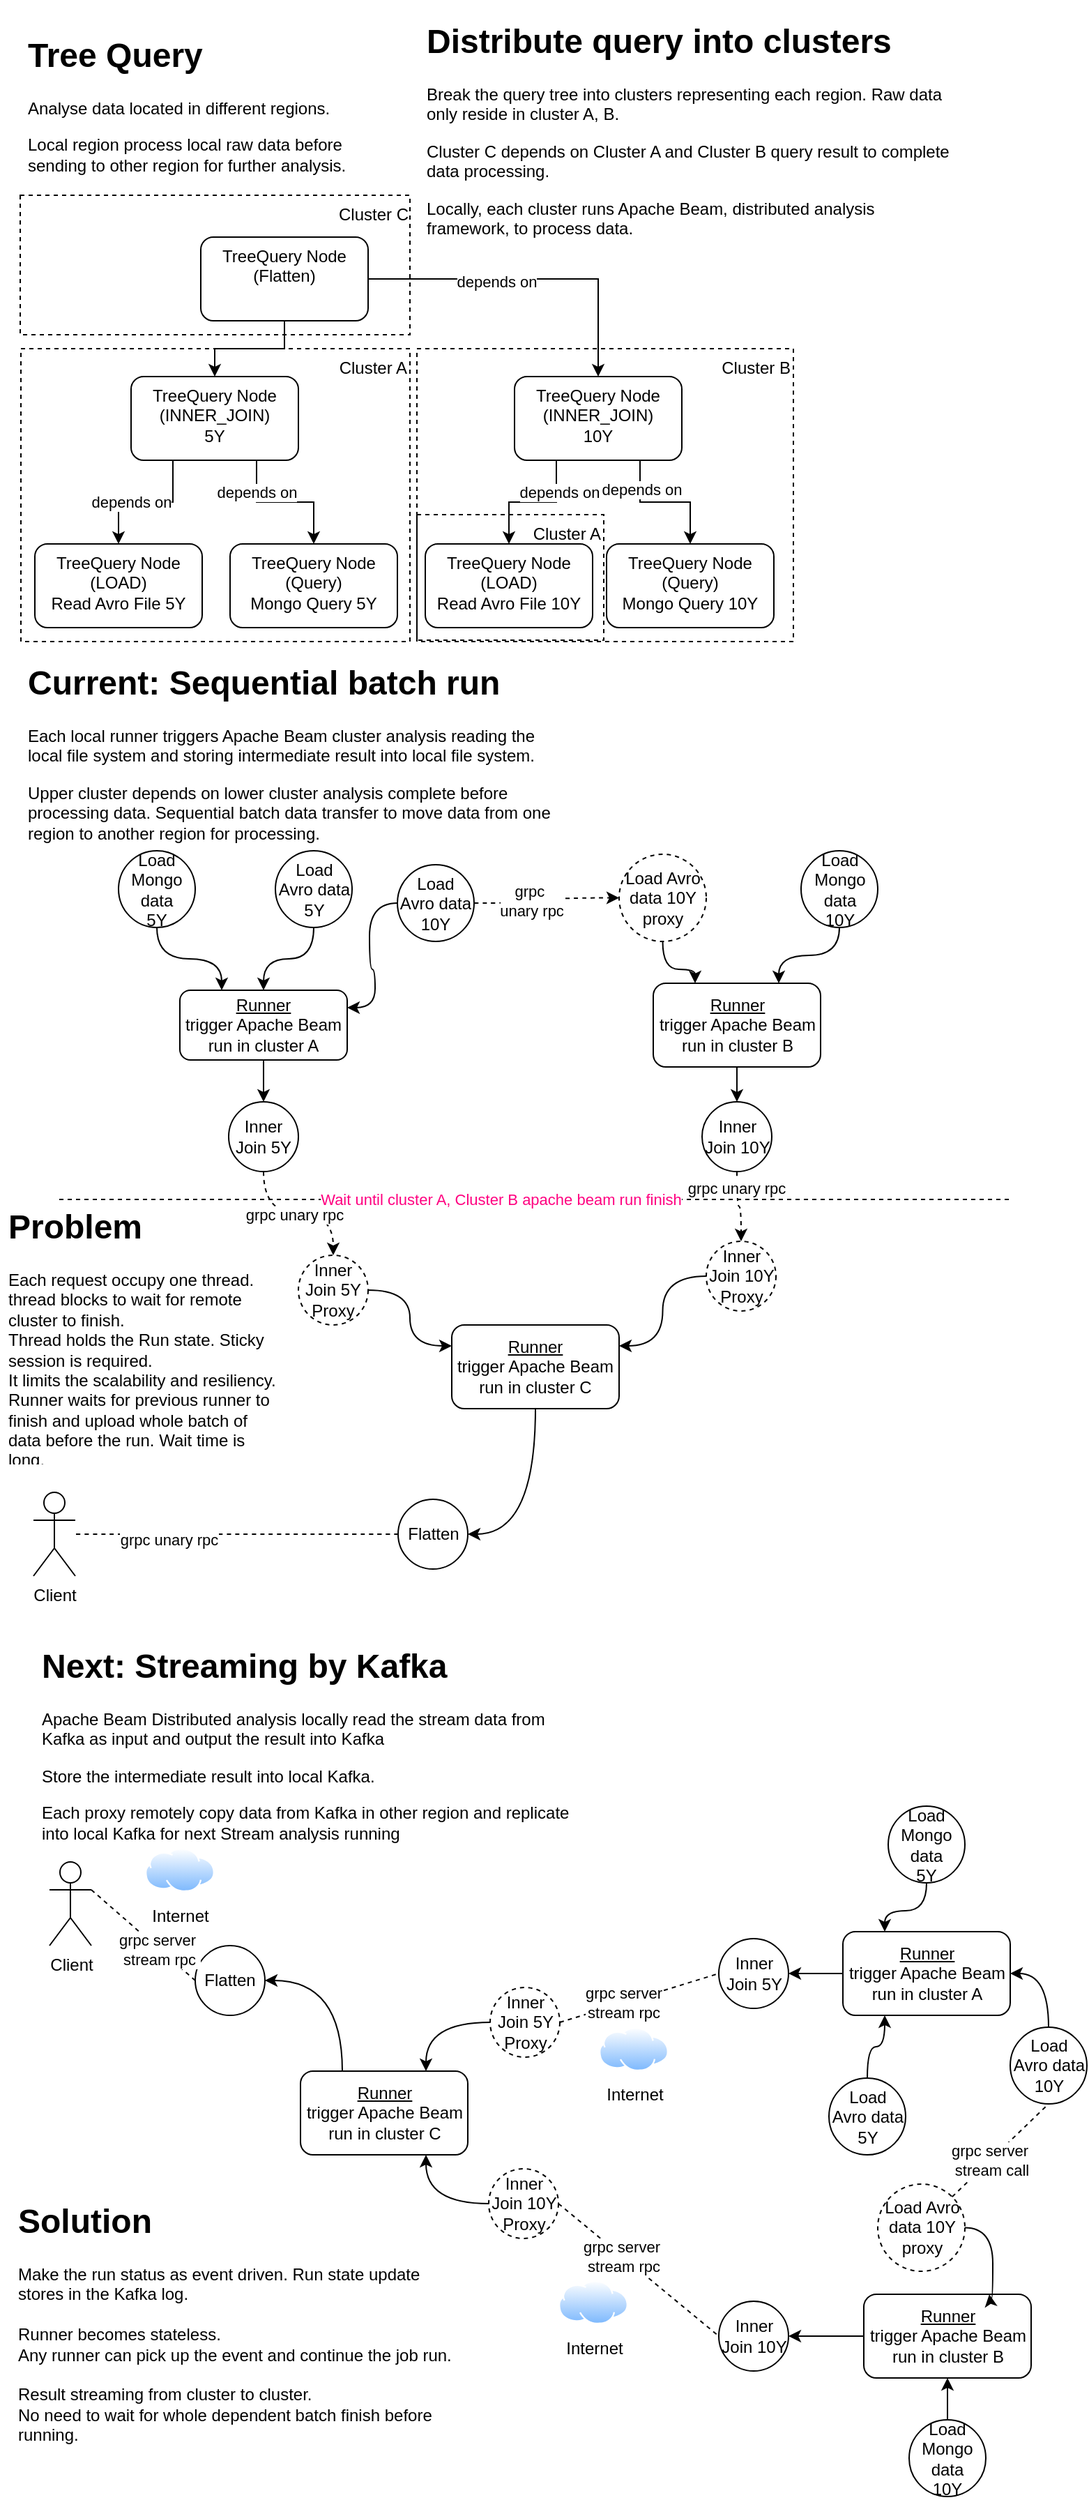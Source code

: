 <mxfile version="13.4.0" type="device"><diagram id="37q9jZIoHvMV3aywvLo_" name="Page-1"><mxGraphModel dx="990" dy="1569" grid="1" gridSize="10" guides="1" tooltips="1" connect="1" arrows="1" fold="1" page="1" pageScale="1" pageWidth="850" pageHeight="1100" math="0" shadow="0"><root><mxCell id="0"/><mxCell id="1" parent="0"/><mxCell id="5HKsMKyxe9j3YbUFvyoX-1" value="Cluster B" style="rounded=0;whiteSpace=wrap;html=1;fillColor=none;dashed=1;verticalAlign=top;align=right;" parent="1" vertex="1"><mxGeometry x="305" y="240" width="270" height="210" as="geometry"/></mxCell><mxCell id="5HKsMKyxe9j3YbUFvyoX-2" value="Cluster A" style="rounded=0;whiteSpace=wrap;html=1;fillColor=none;dashed=1;verticalAlign=top;align=right;" parent="1" vertex="1"><mxGeometry x="21" y="240" width="279" height="210" as="geometry"/></mxCell><mxCell id="5HKsMKyxe9j3YbUFvyoX-3" style="edgeStyle=orthogonalEdgeStyle;rounded=0;orthogonalLoop=1;jettySize=auto;html=1;entryX=0.5;entryY=0;entryDx=0;entryDy=0;" parent="1" source="5HKsMKyxe9j3YbUFvyoX-5" target="5HKsMKyxe9j3YbUFvyoX-8" edge="1"><mxGeometry relative="1" as="geometry"/></mxCell><mxCell id="5HKsMKyxe9j3YbUFvyoX-4" style="edgeStyle=orthogonalEdgeStyle;rounded=0;orthogonalLoop=1;jettySize=auto;html=1;exitX=1;exitY=0.5;exitDx=0;exitDy=0;entryX=0.5;entryY=0;entryDx=0;entryDy=0;" parent="1" source="5HKsMKyxe9j3YbUFvyoX-5" target="5HKsMKyxe9j3YbUFvyoX-11" edge="1"><mxGeometry relative="1" as="geometry"/></mxCell><mxCell id="5HKsMKyxe9j3YbUFvyoX-19" value="depends on" style="edgeLabel;html=1;align=center;verticalAlign=middle;resizable=0;points=[];" parent="5HKsMKyxe9j3YbUFvyoX-4" vertex="1" connectable="0"><mxGeometry x="-0.217" y="-2" relative="1" as="geometry"><mxPoint as="offset"/></mxGeometry></mxCell><mxCell id="5HKsMKyxe9j3YbUFvyoX-5" value="TreeQuery Node&lt;br&gt;(Flatten)" style="rounded=1;whiteSpace=wrap;html=1;verticalAlign=top;" parent="1" vertex="1"><mxGeometry x="150" y="160" width="120" height="60" as="geometry"/></mxCell><mxCell id="5HKsMKyxe9j3YbUFvyoX-6" value="" style="edgeStyle=orthogonalEdgeStyle;rounded=0;orthogonalLoop=1;jettySize=auto;html=1;exitX=0.25;exitY=1;exitDx=0;exitDy=0;" parent="1" source="5HKsMKyxe9j3YbUFvyoX-8" target="5HKsMKyxe9j3YbUFvyoX-9" edge="1"><mxGeometry relative="1" as="geometry"/></mxCell><mxCell id="5HKsMKyxe9j3YbUFvyoX-21" value="depends on" style="edgeLabel;html=1;align=center;verticalAlign=middle;resizable=0;points=[];" parent="5HKsMKyxe9j3YbUFvyoX-6" vertex="1" connectable="0"><mxGeometry x="0.212" relative="1" as="geometry"><mxPoint as="offset"/></mxGeometry></mxCell><mxCell id="5HKsMKyxe9j3YbUFvyoX-7" style="edgeStyle=orthogonalEdgeStyle;rounded=0;orthogonalLoop=1;jettySize=auto;html=1;entryX=0.5;entryY=0;entryDx=0;entryDy=0;exitX=0.75;exitY=1;exitDx=0;exitDy=0;" parent="1" source="5HKsMKyxe9j3YbUFvyoX-8" target="5HKsMKyxe9j3YbUFvyoX-12" edge="1"><mxGeometry relative="1" as="geometry"/></mxCell><mxCell id="5HKsMKyxe9j3YbUFvyoX-20" value="depends on" style="edgeLabel;html=1;align=center;verticalAlign=middle;resizable=0;points=[];" parent="5HKsMKyxe9j3YbUFvyoX-7" vertex="1" connectable="0"><mxGeometry x="-0.545" relative="1" as="geometry"><mxPoint as="offset"/></mxGeometry></mxCell><mxCell id="5HKsMKyxe9j3YbUFvyoX-8" value="TreeQuery Node&lt;br&gt;(INNER_JOIN)&lt;br&gt;5Y" style="rounded=1;whiteSpace=wrap;html=1;verticalAlign=top;" parent="1" vertex="1"><mxGeometry x="100" y="260" width="120" height="60" as="geometry"/></mxCell><mxCell id="5HKsMKyxe9j3YbUFvyoX-9" value="TreeQuery Node&lt;br&gt;(LOAD)&lt;br&gt;Read Avro File 5Y" style="rounded=1;whiteSpace=wrap;html=1;verticalAlign=top;" parent="1" vertex="1"><mxGeometry x="31" y="380" width="120" height="60" as="geometry"/></mxCell><mxCell id="5HKsMKyxe9j3YbUFvyoX-10" style="edgeStyle=orthogonalEdgeStyle;rounded=0;orthogonalLoop=1;jettySize=auto;html=1;entryX=0.5;entryY=0;entryDx=0;entryDy=0;exitX=0.75;exitY=1;exitDx=0;exitDy=0;" parent="1" source="5HKsMKyxe9j3YbUFvyoX-11" target="5HKsMKyxe9j3YbUFvyoX-14" edge="1"><mxGeometry relative="1" as="geometry"/></mxCell><mxCell id="5HKsMKyxe9j3YbUFvyoX-22" value="depends on" style="edgeLabel;html=1;align=center;verticalAlign=middle;resizable=0;points=[];" parent="5HKsMKyxe9j3YbUFvyoX-10" vertex="1" connectable="0"><mxGeometry x="-0.562" y="1" relative="1" as="geometry"><mxPoint as="offset"/></mxGeometry></mxCell><mxCell id="5HKsMKyxe9j3YbUFvyoX-11" value="TreeQuery Node&lt;br&gt;(INNER_JOIN)&lt;br&gt;10Y" style="rounded=1;whiteSpace=wrap;html=1;verticalAlign=top;" parent="1" vertex="1"><mxGeometry x="375" y="260" width="120" height="60" as="geometry"/></mxCell><mxCell id="5HKsMKyxe9j3YbUFvyoX-12" value="TreeQuery Node&lt;br&gt;(Query)&lt;br&gt;Mongo Query 5Y" style="rounded=1;whiteSpace=wrap;html=1;verticalAlign=top;" parent="1" vertex="1"><mxGeometry x="171" y="380" width="120" height="60" as="geometry"/></mxCell><mxCell id="5HKsMKyxe9j3YbUFvyoX-13" value="TreeQuery Node&lt;br&gt;(LOAD)&lt;br&gt;Read Avro File 10Y" style="rounded=1;whiteSpace=wrap;html=1;verticalAlign=top;" parent="1" vertex="1"><mxGeometry x="311" y="380" width="120" height="60" as="geometry"/></mxCell><mxCell id="5HKsMKyxe9j3YbUFvyoX-14" value="TreeQuery Node&lt;br&gt;(Query)&lt;br&gt;Mongo Query 10Y" style="rounded=1;whiteSpace=wrap;html=1;verticalAlign=top;" parent="1" vertex="1"><mxGeometry x="441" y="380" width="120" height="60" as="geometry"/></mxCell><mxCell id="5HKsMKyxe9j3YbUFvyoX-15" value="Cluster C" style="rounded=0;whiteSpace=wrap;html=1;fillColor=none;dashed=1;verticalAlign=top;align=right;" parent="1" vertex="1"><mxGeometry x="20.5" y="130" width="279.5" height="100" as="geometry"/></mxCell><mxCell id="5HKsMKyxe9j3YbUFvyoX-16" value="Cluster A" style="rounded=0;whiteSpace=wrap;html=1;fillColor=none;dashed=1;verticalAlign=top;align=right;" parent="1" vertex="1"><mxGeometry x="305" y="359" width="134" height="90" as="geometry"/></mxCell><mxCell id="5HKsMKyxe9j3YbUFvyoX-17" style="edgeStyle=orthogonalEdgeStyle;rounded=0;orthogonalLoop=1;jettySize=auto;html=1;exitX=0.25;exitY=1;exitDx=0;exitDy=0;entryX=0.5;entryY=0;entryDx=0;entryDy=0;" parent="1" source="5HKsMKyxe9j3YbUFvyoX-11" target="5HKsMKyxe9j3YbUFvyoX-13" edge="1"><mxGeometry relative="1" as="geometry"><mxPoint x="405" y="320" as="sourcePoint"/><mxPoint x="371" y="380" as="targetPoint"/></mxGeometry></mxCell><mxCell id="5HKsMKyxe9j3YbUFvyoX-23" value="depends on" style="edgeLabel;html=1;align=center;verticalAlign=middle;resizable=0;points=[];" parent="5HKsMKyxe9j3YbUFvyoX-17" vertex="1" connectable="0"><mxGeometry x="-0.511" y="2" relative="1" as="geometry"><mxPoint as="offset"/></mxGeometry></mxCell><mxCell id="5HKsMKyxe9j3YbUFvyoX-18" value="&lt;h1&gt;Distribute query into clusters&lt;/h1&gt;&lt;p&gt;Break the query tree into clusters representing each region. Raw data only reside in cluster A, B.&lt;/p&gt;&lt;p&gt;Cluster C depends on Cluster A and Cluster B query result to complete data processing.&lt;/p&gt;&lt;p&gt;Locally, each cluster runs Apache Beam, distributed analysis framework, to process data.&lt;/p&gt;" style="text;html=1;strokeColor=none;fillColor=none;spacing=5;spacingTop=-20;whiteSpace=wrap;overflow=hidden;rounded=0;" parent="1" vertex="1"><mxGeometry x="306.5" width="389" height="170" as="geometry"/></mxCell><mxCell id="5HKsMKyxe9j3YbUFvyoX-26" style="edgeStyle=orthogonalEdgeStyle;rounded=0;orthogonalLoop=1;jettySize=auto;html=1;entryX=1;entryY=0.5;entryDx=0;entryDy=0;curved=1;exitX=0.25;exitY=0;exitDx=0;exitDy=0;" parent="1" source="5HKsMKyxe9j3YbUFvyoX-25" target="5HKsMKyxe9j3YbUFvyoX-24" edge="1"><mxGeometry relative="1" as="geometry"><mxPoint x="330.5" y="1385" as="sourcePoint"/></mxGeometry></mxCell><mxCell id="5HKsMKyxe9j3YbUFvyoX-24" value="Flatten" style="ellipse;whiteSpace=wrap;html=1;aspect=fixed;" parent="1" vertex="1"><mxGeometry x="146" y="1385" width="50" height="50" as="geometry"/></mxCell><mxCell id="5HKsMKyxe9j3YbUFvyoX-25" value="&lt;u&gt;Runner&lt;/u&gt;&lt;br&gt;trigger Apache Beam run in cluster C" style="rounded=1;whiteSpace=wrap;html=1;" parent="1" vertex="1"><mxGeometry x="221.5" y="1475" width="120" height="60" as="geometry"/></mxCell><mxCell id="5HKsMKyxe9j3YbUFvyoX-27" value="Client" style="shape=umlActor;verticalLabelPosition=bottom;labelBackgroundColor=#ffffff;verticalAlign=top;html=1;outlineConnect=0;" parent="1" vertex="1"><mxGeometry x="41.5" y="1325" width="30" height="60" as="geometry"/></mxCell><mxCell id="5HKsMKyxe9j3YbUFvyoX-28" value="" style="endArrow=none;dashed=1;html=1;exitX=1;exitY=0.333;exitDx=0;exitDy=0;exitPerimeter=0;entryX=0;entryY=0.5;entryDx=0;entryDy=0;" parent="1" source="5HKsMKyxe9j3YbUFvyoX-27" target="5HKsMKyxe9j3YbUFvyoX-24" edge="1"><mxGeometry width="50" height="50" relative="1" as="geometry"><mxPoint x="300.5" y="1425" as="sourcePoint"/><mxPoint x="350.5" y="1375" as="targetPoint"/></mxGeometry></mxCell><mxCell id="GAuRzyBveNBALPAyahPs-27" value="grpc server&amp;nbsp;&lt;br&gt;stream rpc" style="edgeLabel;html=1;align=center;verticalAlign=middle;resizable=0;points=[];" parent="5HKsMKyxe9j3YbUFvyoX-28" vertex="1" connectable="0"><mxGeometry x="0.283" relative="1" as="geometry"><mxPoint y="1" as="offset"/></mxGeometry></mxCell><mxCell id="5HKsMKyxe9j3YbUFvyoX-29" value="Inner Join 5Y Proxy" style="ellipse;whiteSpace=wrap;html=1;aspect=fixed;dashed=1;" parent="1" vertex="1"><mxGeometry x="357.5" y="1415" width="50" height="50" as="geometry"/></mxCell><mxCell id="5HKsMKyxe9j3YbUFvyoX-30" style="edgeStyle=orthogonalEdgeStyle;rounded=0;orthogonalLoop=1;jettySize=auto;html=1;entryX=0.75;entryY=0;entryDx=0;entryDy=0;curved=1;exitX=0;exitY=0.5;exitDx=0;exitDy=0;" parent="1" source="5HKsMKyxe9j3YbUFvyoX-29" target="5HKsMKyxe9j3YbUFvyoX-25" edge="1"><mxGeometry relative="1" as="geometry"><mxPoint x="261.5" y="1485" as="sourcePoint"/><mxPoint x="206" y="1420" as="targetPoint"/></mxGeometry></mxCell><mxCell id="5HKsMKyxe9j3YbUFvyoX-31" value="Inner Join 10Y Proxy" style="ellipse;whiteSpace=wrap;html=1;aspect=fixed;dashed=1;" parent="1" vertex="1"><mxGeometry x="356.5" y="1545" width="50" height="50" as="geometry"/></mxCell><mxCell id="5HKsMKyxe9j3YbUFvyoX-32" style="edgeStyle=orthogonalEdgeStyle;rounded=0;orthogonalLoop=1;jettySize=auto;html=1;entryX=0.75;entryY=1;entryDx=0;entryDy=0;curved=1;exitX=0;exitY=0.5;exitDx=0;exitDy=0;" parent="1" source="5HKsMKyxe9j3YbUFvyoX-31" target="5HKsMKyxe9j3YbUFvyoX-25" edge="1"><mxGeometry relative="1" as="geometry"><mxPoint x="367.5" y="1450" as="sourcePoint"/><mxPoint x="321.5" y="1485" as="targetPoint"/></mxGeometry></mxCell><mxCell id="5HKsMKyxe9j3YbUFvyoX-33" value="&lt;u&gt;Runner&lt;/u&gt;&lt;br&gt;trigger Apache Beam run in cluster A" style="rounded=1;whiteSpace=wrap;html=1;" parent="1" vertex="1"><mxGeometry x="610.5" y="1375" width="120" height="60" as="geometry"/></mxCell><mxCell id="5HKsMKyxe9j3YbUFvyoX-34" value="Inner Join 5Y" style="ellipse;whiteSpace=wrap;html=1;aspect=fixed;" parent="1" vertex="1"><mxGeometry x="521.5" y="1380" width="50" height="50" as="geometry"/></mxCell><mxCell id="5HKsMKyxe9j3YbUFvyoX-35" value="Load Avro data&lt;br&gt;5Y" style="ellipse;whiteSpace=wrap;html=1;aspect=fixed;" parent="1" vertex="1"><mxGeometry x="600.5" y="1480" width="55" height="55" as="geometry"/></mxCell><mxCell id="5HKsMKyxe9j3YbUFvyoX-36" value="Load Avro data&lt;br&gt;10Y" style="ellipse;whiteSpace=wrap;html=1;aspect=fixed;" parent="1" vertex="1"><mxGeometry x="730.5" y="1443.5" width="55" height="55" as="geometry"/></mxCell><mxCell id="5HKsMKyxe9j3YbUFvyoX-37" value="" style="endArrow=none;dashed=1;html=1;exitX=1;exitY=0.5;exitDx=0;exitDy=0;entryX=0;entryY=0.5;entryDx=0;entryDy=0;" parent="1" source="5HKsMKyxe9j3YbUFvyoX-29" target="5HKsMKyxe9j3YbUFvyoX-34" edge="1"><mxGeometry width="50" height="50" relative="1" as="geometry"><mxPoint x="81.5" y="1355" as="sourcePoint"/><mxPoint x="156" y="1420" as="targetPoint"/></mxGeometry></mxCell><mxCell id="5HKsMKyxe9j3YbUFvyoX-44" value="grpc server &lt;br&gt;stream rpc" style="edgeLabel;html=1;align=center;verticalAlign=middle;resizable=0;points=[];" parent="5HKsMKyxe9j3YbUFvyoX-37" vertex="1" connectable="0"><mxGeometry x="-0.203" relative="1" as="geometry"><mxPoint as="offset"/></mxGeometry></mxCell><mxCell id="5HKsMKyxe9j3YbUFvyoX-38" style="edgeStyle=orthogonalEdgeStyle;rounded=0;orthogonalLoop=1;jettySize=auto;html=1;curved=1;exitX=0.5;exitY=0;exitDx=0;exitDy=0;entryX=0.25;entryY=1;entryDx=0;entryDy=0;" parent="1" source="5HKsMKyxe9j3YbUFvyoX-35" target="5HKsMKyxe9j3YbUFvyoX-33" edge="1"><mxGeometry relative="1" as="geometry"><mxPoint x="367.5" y="1450" as="sourcePoint"/><mxPoint x="651.5" y="1425" as="targetPoint"/></mxGeometry></mxCell><mxCell id="5HKsMKyxe9j3YbUFvyoX-39" style="edgeStyle=orthogonalEdgeStyle;rounded=0;orthogonalLoop=1;jettySize=auto;html=1;curved=1;exitX=0.5;exitY=0;exitDx=0;exitDy=0;entryX=1;entryY=0.5;entryDx=0;entryDy=0;" parent="1" source="5HKsMKyxe9j3YbUFvyoX-36" target="5HKsMKyxe9j3YbUFvyoX-33" edge="1"><mxGeometry relative="1" as="geometry"><mxPoint x="638" y="1490" as="sourcePoint"/><mxPoint x="650.5" y="1445" as="targetPoint"/></mxGeometry></mxCell><mxCell id="5HKsMKyxe9j3YbUFvyoX-40" style="edgeStyle=orthogonalEdgeStyle;rounded=0;orthogonalLoop=1;jettySize=auto;html=1;curved=1;exitX=0;exitY=0.5;exitDx=0;exitDy=0;entryX=1;entryY=0.5;entryDx=0;entryDy=0;" parent="1" source="5HKsMKyxe9j3YbUFvyoX-33" target="5HKsMKyxe9j3YbUFvyoX-34" edge="1"><mxGeometry relative="1" as="geometry"><mxPoint x="638" y="1490" as="sourcePoint"/><mxPoint x="650.5" y="1445" as="targetPoint"/></mxGeometry></mxCell><mxCell id="5HKsMKyxe9j3YbUFvyoX-41" value="Load Mongo data&lt;br&gt;5Y" style="ellipse;whiteSpace=wrap;html=1;aspect=fixed;" parent="1" vertex="1"><mxGeometry x="643" y="1285" width="55" height="55" as="geometry"/></mxCell><mxCell id="5HKsMKyxe9j3YbUFvyoX-42" style="edgeStyle=orthogonalEdgeStyle;rounded=0;orthogonalLoop=1;jettySize=auto;html=1;curved=1;exitX=0.5;exitY=1;exitDx=0;exitDy=0;entryX=0.25;entryY=0;entryDx=0;entryDy=0;" parent="1" source="5HKsMKyxe9j3YbUFvyoX-41" target="5HKsMKyxe9j3YbUFvyoX-33" edge="1"><mxGeometry relative="1" as="geometry"><mxPoint x="638" y="1490" as="sourcePoint"/><mxPoint x="650.5" y="1445" as="targetPoint"/></mxGeometry></mxCell><mxCell id="5HKsMKyxe9j3YbUFvyoX-43" value="&lt;u&gt;Runner&lt;/u&gt;&lt;br&gt;trigger Apache Beam run in cluster B" style="rounded=1;whiteSpace=wrap;html=1;" parent="1" vertex="1"><mxGeometry x="625.5" y="1635" width="120" height="60" as="geometry"/></mxCell><mxCell id="5HKsMKyxe9j3YbUFvyoX-45" value="Inner Join 10Y" style="ellipse;whiteSpace=wrap;html=1;aspect=fixed;" parent="1" vertex="1"><mxGeometry x="521.5" y="1640" width="50" height="50" as="geometry"/></mxCell><mxCell id="5HKsMKyxe9j3YbUFvyoX-46" value="" style="endArrow=none;dashed=1;html=1;exitX=1;exitY=0.5;exitDx=0;exitDy=0;entryX=0;entryY=0.5;entryDx=0;entryDy=0;" parent="1" source="5HKsMKyxe9j3YbUFvyoX-31" target="5HKsMKyxe9j3YbUFvyoX-45" edge="1"><mxGeometry width="50" height="50" relative="1" as="geometry"><mxPoint x="417.5" y="1450" as="sourcePoint"/><mxPoint x="531.5" y="1415" as="targetPoint"/></mxGeometry></mxCell><mxCell id="5HKsMKyxe9j3YbUFvyoX-47" value="grpc server&amp;nbsp;&lt;br&gt;stream rpc" style="edgeLabel;html=1;align=center;verticalAlign=middle;resizable=0;points=[];" parent="5HKsMKyxe9j3YbUFvyoX-46" vertex="1" connectable="0"><mxGeometry x="-0.203" relative="1" as="geometry"><mxPoint as="offset"/></mxGeometry></mxCell><mxCell id="5HKsMKyxe9j3YbUFvyoX-48" value="Internet" style="aspect=fixed;perimeter=ellipsePerimeter;html=1;align=center;shadow=0;dashed=0;spacingTop=3;image;image=img/lib/active_directory/internet_cloud.svg;" parent="1" vertex="1"><mxGeometry x="435.5" y="1443.5" width="50" height="31.5" as="geometry"/></mxCell><mxCell id="5HKsMKyxe9j3YbUFvyoX-49" value="Internet" style="aspect=fixed;perimeter=ellipsePerimeter;html=1;align=center;shadow=0;dashed=0;spacingTop=3;image;image=img/lib/active_directory/internet_cloud.svg;" parent="1" vertex="1"><mxGeometry x="406.5" y="1625" width="50" height="31.5" as="geometry"/></mxCell><mxCell id="5HKsMKyxe9j3YbUFvyoX-52" value="Internet" style="aspect=fixed;perimeter=ellipsePerimeter;html=1;align=center;shadow=0;dashed=0;spacingTop=3;image;image=img/lib/active_directory/internet_cloud.svg;" parent="1" vertex="1"><mxGeometry x="110" y="1315" width="50" height="31.5" as="geometry"/></mxCell><mxCell id="5HKsMKyxe9j3YbUFvyoX-53" style="edgeStyle=orthogonalEdgeStyle;rounded=0;orthogonalLoop=1;jettySize=auto;html=1;curved=1;exitX=0;exitY=0.5;exitDx=0;exitDy=0;entryX=1;entryY=0.5;entryDx=0;entryDy=0;" parent="1" source="5HKsMKyxe9j3YbUFvyoX-43" target="5HKsMKyxe9j3YbUFvyoX-45" edge="1"><mxGeometry relative="1" as="geometry"><mxPoint x="620.5" y="1448.5" as="sourcePoint"/><mxPoint x="581.5" y="1448.5" as="targetPoint"/></mxGeometry></mxCell><mxCell id="5HKsMKyxe9j3YbUFvyoX-65" style="edgeStyle=orthogonalEdgeStyle;curved=1;rounded=0;orthogonalLoop=1;jettySize=auto;html=1;exitX=1;exitY=0.5;exitDx=0;exitDy=0;" parent="1" source="5HKsMKyxe9j3YbUFvyoX-54" edge="1"><mxGeometry relative="1" as="geometry"><mxPoint x="715.5" y="1635" as="targetPoint"/></mxGeometry></mxCell><mxCell id="5HKsMKyxe9j3YbUFvyoX-54" value="Load Avro data 10Y proxy" style="ellipse;whiteSpace=wrap;html=1;aspect=fixed;dashed=1;" parent="1" vertex="1"><mxGeometry x="635.5" y="1556" width="62.5" height="62.5" as="geometry"/></mxCell><mxCell id="5HKsMKyxe9j3YbUFvyoX-58" value="" style="endArrow=none;dashed=1;html=1;exitX=1;exitY=0;exitDx=0;exitDy=0;entryX=0.5;entryY=1;entryDx=0;entryDy=0;" parent="1" source="5HKsMKyxe9j3YbUFvyoX-54" target="5HKsMKyxe9j3YbUFvyoX-36" edge="1"><mxGeometry width="50" height="50" relative="1" as="geometry"><mxPoint x="417.5" y="1450" as="sourcePoint"/><mxPoint x="531.5" y="1415" as="targetPoint"/></mxGeometry></mxCell><mxCell id="5HKsMKyxe9j3YbUFvyoX-59" value="grpc server&amp;nbsp;&lt;br&gt;stream call" style="edgeLabel;html=1;align=center;verticalAlign=middle;resizable=0;points=[];" parent="5HKsMKyxe9j3YbUFvyoX-58" vertex="1" connectable="0"><mxGeometry x="-0.203" relative="1" as="geometry"><mxPoint as="offset"/></mxGeometry></mxCell><mxCell id="5HKsMKyxe9j3YbUFvyoX-61" value="Load Mongo data&lt;br&gt;10Y" style="ellipse;whiteSpace=wrap;html=1;aspect=fixed;" parent="1" vertex="1"><mxGeometry x="658" y="1725" width="55" height="55" as="geometry"/></mxCell><mxCell id="5HKsMKyxe9j3YbUFvyoX-62" style="edgeStyle=orthogonalEdgeStyle;rounded=0;orthogonalLoop=1;jettySize=auto;html=1;curved=1;exitX=0.5;exitY=0;exitDx=0;exitDy=0;entryX=0.5;entryY=1;entryDx=0;entryDy=0;" parent="1" source="5HKsMKyxe9j3YbUFvyoX-61" target="5HKsMKyxe9j3YbUFvyoX-43" edge="1"><mxGeometry relative="1" as="geometry"><mxPoint x="635.5" y="1675" as="sourcePoint"/><mxPoint x="581.5" y="1653.5" as="targetPoint"/></mxGeometry></mxCell><mxCell id="GAuRzyBveNBALPAyahPs-1" value="&lt;h1&gt;Next: Streaming by Kafka&lt;/h1&gt;&lt;p&gt;Apache Beam Distributed analysis locally read the stream data from Kafka as input and output the result into Kafka&lt;/p&gt;&lt;p&gt;Store the intermediate result into local Kafka.&lt;/p&gt;&lt;p&gt;Each proxy remotely copy data from Kafka in other region and replicate into local Kafka for next Stream analysis running&lt;/p&gt;" style="text;html=1;strokeColor=none;fillColor=none;spacing=5;spacingTop=-20;whiteSpace=wrap;overflow=hidden;rounded=0;" parent="1" vertex="1"><mxGeometry x="31" y="1165" width="389" height="150" as="geometry"/></mxCell><mxCell id="GAuRzyBveNBALPAyahPs-2" value="&lt;h1&gt;Current: Sequential batch run&lt;/h1&gt;&lt;p&gt;Each local runner triggers Apache Beam cluster analysis reading the local file system and storing intermediate result into local file system.&lt;/p&gt;&lt;p&gt;Upper cluster depends on lower cluster analysis complete before processing data. Sequential batch data transfer to move data from one region to another region for processing.&lt;/p&gt;" style="text;html=1;strokeColor=none;fillColor=none;spacing=5;spacingTop=-20;whiteSpace=wrap;overflow=hidden;rounded=0;" parent="1" vertex="1"><mxGeometry x="21" y="460" width="389" height="150" as="geometry"/></mxCell><mxCell id="GAuRzyBveNBALPAyahPs-3" value="Client" style="shape=umlActor;verticalLabelPosition=bottom;labelBackgroundColor=#ffffff;verticalAlign=top;html=1;outlineConnect=0;" parent="1" vertex="1"><mxGeometry x="30" y="1060" width="30" height="60" as="geometry"/></mxCell><mxCell id="GAuRzyBveNBALPAyahPs-57" style="edgeStyle=orthogonalEdgeStyle;curved=1;rounded=0;orthogonalLoop=1;jettySize=auto;html=1;dashed=1;endArrow=none;endFill=0;" parent="1" source="GAuRzyBveNBALPAyahPs-4" target="GAuRzyBveNBALPAyahPs-3" edge="1"><mxGeometry relative="1" as="geometry"/></mxCell><mxCell id="GAuRzyBveNBALPAyahPs-58" value="grpc unary rpc" style="edgeLabel;html=1;align=center;verticalAlign=middle;resizable=0;points=[];" parent="GAuRzyBveNBALPAyahPs-57" vertex="1" connectable="0"><mxGeometry x="0.429" y="4" relative="1" as="geometry"><mxPoint x="1" as="offset"/></mxGeometry></mxCell><mxCell id="GAuRzyBveNBALPAyahPs-4" value="Flatten" style="ellipse;whiteSpace=wrap;html=1;aspect=fixed;" parent="1" vertex="1"><mxGeometry x="291.5" y="1065" width="50" height="50" as="geometry"/></mxCell><mxCell id="GAuRzyBveNBALPAyahPs-54" style="edgeStyle=orthogonalEdgeStyle;curved=1;rounded=0;orthogonalLoop=1;jettySize=auto;html=1;entryX=1;entryY=0.5;entryDx=0;entryDy=0;" parent="1" source="GAuRzyBveNBALPAyahPs-5" target="GAuRzyBveNBALPAyahPs-4" edge="1"><mxGeometry relative="1" as="geometry"/></mxCell><mxCell id="GAuRzyBveNBALPAyahPs-5" value="&lt;u&gt;Runner&lt;/u&gt;&lt;br&gt;trigger Apache Beam run in cluster C" style="rounded=1;whiteSpace=wrap;html=1;" parent="1" vertex="1"><mxGeometry x="330" y="940" width="120" height="60" as="geometry"/></mxCell><mxCell id="GAuRzyBveNBALPAyahPs-48" style="edgeStyle=orthogonalEdgeStyle;curved=1;rounded=0;orthogonalLoop=1;jettySize=auto;html=1;entryX=0.5;entryY=0;entryDx=0;entryDy=0;" parent="1" source="GAuRzyBveNBALPAyahPs-25" target="GAuRzyBveNBALPAyahPs-47" edge="1"><mxGeometry relative="1" as="geometry"/></mxCell><mxCell id="GAuRzyBveNBALPAyahPs-25" value="&lt;u&gt;Runner&lt;/u&gt;&lt;br&gt;trigger Apache Beam run in cluster A" style="rounded=1;whiteSpace=wrap;html=1;" parent="1" vertex="1"><mxGeometry x="135" y="700" width="120" height="50" as="geometry"/></mxCell><mxCell id="GAuRzyBveNBALPAyahPs-51" style="edgeStyle=orthogonalEdgeStyle;curved=1;rounded=0;orthogonalLoop=1;jettySize=auto;html=1;" parent="1" source="GAuRzyBveNBALPAyahPs-26" target="GAuRzyBveNBALPAyahPs-50" edge="1"><mxGeometry relative="1" as="geometry"/></mxCell><mxCell id="GAuRzyBveNBALPAyahPs-26" value="&lt;u&gt;Runner&lt;/u&gt;&lt;br&gt;trigger Apache Beam run in cluster B" style="rounded=1;whiteSpace=wrap;html=1;" parent="1" vertex="1"><mxGeometry x="474.5" y="695" width="120" height="60" as="geometry"/></mxCell><mxCell id="GAuRzyBveNBALPAyahPs-31" style="edgeStyle=orthogonalEdgeStyle;rounded=0;orthogonalLoop=1;jettySize=auto;html=1;entryX=0.25;entryY=0;entryDx=0;entryDy=0;curved=1;" parent="1" source="GAuRzyBveNBALPAyahPs-29" target="GAuRzyBveNBALPAyahPs-25" edge="1"><mxGeometry relative="1" as="geometry"/></mxCell><mxCell id="GAuRzyBveNBALPAyahPs-29" value="Load Mongo data&lt;br&gt;5Y" style="ellipse;whiteSpace=wrap;html=1;aspect=fixed;" parent="1" vertex="1"><mxGeometry x="91" y="600" width="55" height="55" as="geometry"/></mxCell><mxCell id="GAuRzyBveNBALPAyahPs-32" style="edgeStyle=orthogonalEdgeStyle;curved=1;rounded=0;orthogonalLoop=1;jettySize=auto;html=1;" parent="1" source="GAuRzyBveNBALPAyahPs-30" target="GAuRzyBveNBALPAyahPs-25" edge="1"><mxGeometry relative="1" as="geometry"/></mxCell><mxCell id="GAuRzyBveNBALPAyahPs-30" value="Load Avro data&lt;br&gt;5Y" style="ellipse;whiteSpace=wrap;html=1;aspect=fixed;" parent="1" vertex="1"><mxGeometry x="203.5" y="600" width="55" height="55" as="geometry"/></mxCell><mxCell id="GAuRzyBveNBALPAyahPs-34" style="edgeStyle=orthogonalEdgeStyle;curved=1;rounded=0;orthogonalLoop=1;jettySize=auto;html=1;entryX=1;entryY=0.25;entryDx=0;entryDy=0;" parent="1" source="GAuRzyBveNBALPAyahPs-33" target="GAuRzyBveNBALPAyahPs-25" edge="1"><mxGeometry relative="1" as="geometry"/></mxCell><mxCell id="GAuRzyBveNBALPAyahPs-49" style="edgeStyle=orthogonalEdgeStyle;curved=1;rounded=0;orthogonalLoop=1;jettySize=auto;html=1;entryX=0;entryY=0.5;entryDx=0;entryDy=0;dashed=1;" parent="1" source="GAuRzyBveNBALPAyahPs-33" target="GAuRzyBveNBALPAyahPs-35" edge="1"><mxGeometry relative="1" as="geometry"/></mxCell><mxCell id="GAuRzyBveNBALPAyahPs-61" value="grpc&amp;nbsp;&lt;br&gt;unary rpc" style="edgeLabel;html=1;align=center;verticalAlign=middle;resizable=0;points=[];" parent="GAuRzyBveNBALPAyahPs-49" vertex="1" connectable="0"><mxGeometry x="-0.006" y="11" relative="1" as="geometry"><mxPoint as="offset"/></mxGeometry></mxCell><mxCell id="GAuRzyBveNBALPAyahPs-33" value="Load Avro data&lt;br&gt;10Y" style="ellipse;whiteSpace=wrap;html=1;aspect=fixed;" parent="1" vertex="1"><mxGeometry x="291" y="610" width="55" height="55" as="geometry"/></mxCell><mxCell id="GAuRzyBveNBALPAyahPs-36" style="edgeStyle=orthogonalEdgeStyle;curved=1;rounded=0;orthogonalLoop=1;jettySize=auto;html=1;entryX=0.25;entryY=0;entryDx=0;entryDy=0;" parent="1" source="GAuRzyBveNBALPAyahPs-35" target="GAuRzyBveNBALPAyahPs-26" edge="1"><mxGeometry relative="1" as="geometry"/></mxCell><mxCell id="GAuRzyBveNBALPAyahPs-35" value="Load Avro data 10Y proxy" style="ellipse;whiteSpace=wrap;html=1;aspect=fixed;dashed=1;" parent="1" vertex="1"><mxGeometry x="450" y="602.5" width="62.5" height="62.5" as="geometry"/></mxCell><mxCell id="GAuRzyBveNBALPAyahPs-38" style="edgeStyle=orthogonalEdgeStyle;curved=1;rounded=0;orthogonalLoop=1;jettySize=auto;html=1;entryX=0.75;entryY=0;entryDx=0;entryDy=0;" parent="1" source="GAuRzyBveNBALPAyahPs-37" target="GAuRzyBveNBALPAyahPs-26" edge="1"><mxGeometry relative="1" as="geometry"/></mxCell><mxCell id="GAuRzyBveNBALPAyahPs-37" value="Load Mongo data&lt;br&gt;10Y" style="ellipse;whiteSpace=wrap;html=1;aspect=fixed;" parent="1" vertex="1"><mxGeometry x="580.5" y="600" width="55" height="55" as="geometry"/></mxCell><mxCell id="GAuRzyBveNBALPAyahPs-44" style="edgeStyle=orthogonalEdgeStyle;curved=1;rounded=0;orthogonalLoop=1;jettySize=auto;html=1;entryX=0;entryY=0.25;entryDx=0;entryDy=0;" parent="1" source="GAuRzyBveNBALPAyahPs-41" target="GAuRzyBveNBALPAyahPs-5" edge="1"><mxGeometry relative="1" as="geometry"/></mxCell><mxCell id="GAuRzyBveNBALPAyahPs-41" value="Inner Join 5Y Proxy" style="ellipse;whiteSpace=wrap;html=1;aspect=fixed;dashed=1;" parent="1" vertex="1"><mxGeometry x="220" y="890" width="50" height="50" as="geometry"/></mxCell><mxCell id="GAuRzyBveNBALPAyahPs-43" style="edgeStyle=orthogonalEdgeStyle;curved=1;rounded=0;orthogonalLoop=1;jettySize=auto;html=1;entryX=1;entryY=0.25;entryDx=0;entryDy=0;" parent="1" source="GAuRzyBveNBALPAyahPs-42" target="GAuRzyBveNBALPAyahPs-5" edge="1"><mxGeometry relative="1" as="geometry"/></mxCell><mxCell id="GAuRzyBveNBALPAyahPs-42" value="Inner Join 10Y Proxy" style="ellipse;whiteSpace=wrap;html=1;aspect=fixed;dashed=1;" parent="1" vertex="1"><mxGeometry x="512.5" y="880" width="50" height="50" as="geometry"/></mxCell><mxCell id="GAuRzyBveNBALPAyahPs-45" value="" style="endArrow=none;dashed=1;html=1;" parent="1" edge="1"><mxGeometry width="50" height="50" relative="1" as="geometry"><mxPoint x="48.5" y="850" as="sourcePoint"/><mxPoint x="730.5" y="850" as="targetPoint"/></mxGeometry></mxCell><mxCell id="GAuRzyBveNBALPAyahPs-46" value="&lt;font color=&quot;#ff0080&quot;&gt;Wait until cluster A, Cluster B apache beam run finish&lt;/font&gt;" style="edgeLabel;html=1;align=center;verticalAlign=middle;resizable=0;points=[];" parent="GAuRzyBveNBALPAyahPs-45" vertex="1" connectable="0"><mxGeometry x="-0.191" relative="1" as="geometry"><mxPoint x="40.5" as="offset"/></mxGeometry></mxCell><mxCell id="GAuRzyBveNBALPAyahPs-55" style="edgeStyle=orthogonalEdgeStyle;curved=1;rounded=0;orthogonalLoop=1;jettySize=auto;html=1;entryX=0.5;entryY=0;entryDx=0;entryDy=0;dashed=1;" parent="1" source="GAuRzyBveNBALPAyahPs-47" target="GAuRzyBveNBALPAyahPs-41" edge="1"><mxGeometry relative="1" as="geometry"/></mxCell><mxCell id="GAuRzyBveNBALPAyahPs-59" value="grpc unary rpc" style="edgeLabel;html=1;align=center;verticalAlign=middle;resizable=0;points=[];" parent="GAuRzyBveNBALPAyahPs-55" vertex="1" connectable="0"><mxGeometry x="-0.124" y="4" relative="1" as="geometry"><mxPoint x="4" y="5" as="offset"/></mxGeometry></mxCell><mxCell id="GAuRzyBveNBALPAyahPs-47" value="Inner Join 5Y" style="ellipse;whiteSpace=wrap;html=1;aspect=fixed;" parent="1" vertex="1"><mxGeometry x="170" y="780" width="50" height="50" as="geometry"/></mxCell><mxCell id="GAuRzyBveNBALPAyahPs-56" style="edgeStyle=orthogonalEdgeStyle;curved=1;rounded=0;orthogonalLoop=1;jettySize=auto;html=1;entryX=0.5;entryY=0;entryDx=0;entryDy=0;dashed=1;" parent="1" source="GAuRzyBveNBALPAyahPs-50" target="GAuRzyBveNBALPAyahPs-42" edge="1"><mxGeometry relative="1" as="geometry"/></mxCell><mxCell id="GAuRzyBveNBALPAyahPs-60" value="grpc unary rpc" style="edgeLabel;html=1;align=center;verticalAlign=middle;resizable=0;points=[];" parent="GAuRzyBveNBALPAyahPs-56" vertex="1" connectable="0"><mxGeometry x="-0.547" y="-1" relative="1" as="geometry"><mxPoint as="offset"/></mxGeometry></mxCell><mxCell id="GAuRzyBveNBALPAyahPs-50" value="Inner Join 10Y" style="ellipse;whiteSpace=wrap;html=1;aspect=fixed;" parent="1" vertex="1"><mxGeometry x="509.5" y="780" width="50" height="50" as="geometry"/></mxCell><mxCell id="GAuRzyBveNBALPAyahPs-62" value="&lt;h1&gt;Tree Query&lt;/h1&gt;&lt;p&gt;Analyse data located in different regions.&lt;/p&gt;&lt;p&gt;Local region process local raw data before sending to other region for further analysis.&lt;/p&gt;" style="text;html=1;strokeColor=none;fillColor=none;spacing=5;spacingTop=-20;whiteSpace=wrap;overflow=hidden;rounded=0;" parent="1" vertex="1"><mxGeometry x="21" y="10" width="249" height="120" as="geometry"/></mxCell><mxCell id="iSp1GJVwxsMFVzW_2AEF-1" value="&lt;h1&gt;Problem&lt;/h1&gt;&lt;div&gt;Each request occupy one thread.&lt;/div&gt;&lt;div&gt;thread blocks to wait for remote cluster to finish.&lt;/div&gt;&lt;div&gt;Thread holds the Run state. Sticky session is required.&lt;/div&gt;&lt;div&gt;It limits the scalability and resiliency.&lt;/div&gt;&lt;div&gt;Runner waits for previous runner to finish and upload whole batch of data before the run. Wait time is long.&lt;/div&gt;" style="text;html=1;strokeColor=none;fillColor=none;spacing=5;spacingTop=-20;whiteSpace=wrap;overflow=hidden;rounded=0;" vertex="1" parent="1"><mxGeometry x="6.5" y="850" width="204" height="190" as="geometry"/></mxCell><mxCell id="iSp1GJVwxsMFVzW_2AEF-2" value="&lt;h1&gt;Solution&lt;/h1&gt;&lt;div&gt;Make the run status as event driven. Run state update stores in the Kafka log.&lt;/div&gt;&lt;div&gt;&lt;br&gt;&lt;/div&gt;&lt;div&gt;Runner becomes stateless.&lt;/div&gt;&lt;div&gt;Any runner can pick up the event and continue the job run.&lt;/div&gt;&lt;div&gt;&lt;br&gt;&lt;/div&gt;&lt;div&gt;Result streaming from cluster to cluster.&lt;/div&gt;&lt;div&gt;No need to wait for whole dependent batch finish before running.&lt;/div&gt;" style="text;html=1;strokeColor=none;fillColor=none;spacing=5;spacingTop=-20;whiteSpace=wrap;overflow=hidden;rounded=0;" vertex="1" parent="1"><mxGeometry x="13.5" y="1563.25" width="326.5" height="186.75" as="geometry"/></mxCell></root></mxGraphModel></diagram></mxfile>